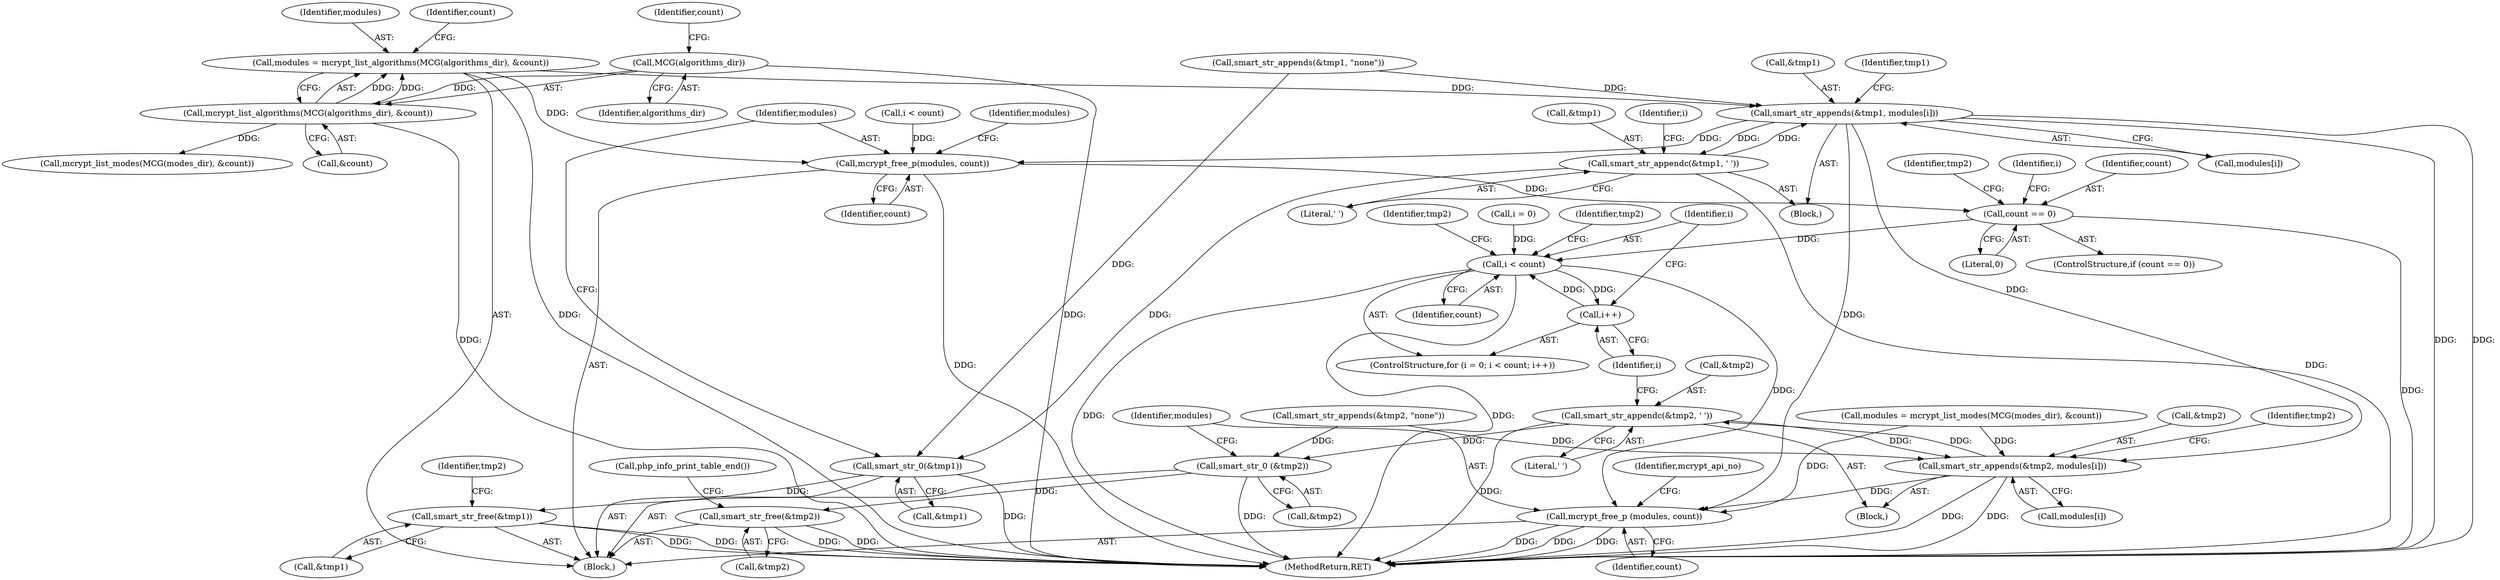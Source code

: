 digraph "0_php-src_6c5211a0cef0cc2854eaa387e0eb036e012904d0?w=1_22@API" {
"1000115" [label="(Call,modules = mcrypt_list_algorithms(MCG(algorithms_dir), &count))"];
"1000117" [label="(Call,mcrypt_list_algorithms(MCG(algorithms_dir), &count))"];
"1000118" [label="(Call,MCG(algorithms_dir))"];
"1000141" [label="(Call,smart_str_appends(&tmp1, modules[i]))"];
"1000147" [label="(Call,smart_str_appendc(&tmp1, ' '))"];
"1000151" [label="(Call,smart_str_0(&tmp1))"];
"1000233" [label="(Call,smart_str_free(&tmp1))"];
"1000154" [label="(Call,mcrypt_free_p(modules, count))"];
"1000165" [label="(Call,count == 0)"];
"1000177" [label="(Call,i < count)"];
"1000180" [label="(Call,i++)"];
"1000196" [label="(Call,mcrypt_free_p (modules, count))"];
"1000183" [label="(Call,smart_str_appends(&tmp2, modules[i]))"];
"1000189" [label="(Call,smart_str_appendc(&tmp2, ' '))"];
"1000193" [label="(Call,smart_str_0 (&tmp2))"];
"1000236" [label="(Call,smart_str_free(&tmp2))"];
"1000175" [label="(Identifier,i)"];
"1000197" [label="(Identifier,modules)"];
"1000190" [label="(Call,&tmp2)"];
"1000174" [label="(Call,i = 0)"];
"1000118" [label="(Call,MCG(algorithms_dir))"];
"1000238" [label="(Identifier,tmp2)"];
"1000127" [label="(Call,smart_str_appends(&tmp1, \"none\"))"];
"1000184" [label="(Call,&tmp2)"];
"1000233" [label="(Call,smart_str_free(&tmp1))"];
"1000180" [label="(Call,i++)"];
"1000121" [label="(Identifier,count)"];
"1000124" [label="(Identifier,count)"];
"1000166" [label="(Identifier,count)"];
"1000171" [label="(Identifier,tmp2)"];
"1000194" [label="(Call,&tmp2)"];
"1000142" [label="(Call,&tmp1)"];
"1000135" [label="(Call,i < count)"];
"1000120" [label="(Call,&count)"];
"1000154" [label="(Call,mcrypt_free_p(modules, count))"];
"1000237" [label="(Call,&tmp2)"];
"1000189" [label="(Call,smart_str_appendc(&tmp2, ' '))"];
"1000183" [label="(Call,smart_str_appends(&tmp2, modules[i]))"];
"1000155" [label="(Identifier,modules)"];
"1000198" [label="(Identifier,count)"];
"1000192" [label="(Literal,' ')"];
"1000152" [label="(Call,&tmp1)"];
"1000159" [label="(Call,mcrypt_list_modes(MCG(modes_dir), &count))"];
"1000181" [label="(Identifier,i)"];
"1000141" [label="(Call,smart_str_appends(&tmp1, modules[i]))"];
"1000147" [label="(Call,smart_str_appendc(&tmp1, ' '))"];
"1000177" [label="(Call,i < count)"];
"1000200" [label="(Identifier,mcrypt_api_no)"];
"1000119" [label="(Identifier,algorithms_dir)"];
"1000186" [label="(Call,modules[i])"];
"1000241" [label="(MethodReturn,RET)"];
"1000178" [label="(Identifier,i)"];
"1000158" [label="(Identifier,modules)"];
"1000169" [label="(Call,smart_str_appends(&tmp2, \"none\"))"];
"1000104" [label="(Block,)"];
"1000195" [label="(Identifier,tmp2)"];
"1000151" [label="(Call,smart_str_0(&tmp1))"];
"1000234" [label="(Call,&tmp1)"];
"1000140" [label="(Block,)"];
"1000139" [label="(Identifier,i)"];
"1000173" [label="(ControlStructure,for (i = 0; i < count; i++))"];
"1000148" [label="(Call,&tmp1)"];
"1000117" [label="(Call,mcrypt_list_algorithms(MCG(algorithms_dir), &count))"];
"1000167" [label="(Literal,0)"];
"1000191" [label="(Identifier,tmp2)"];
"1000144" [label="(Call,modules[i])"];
"1000150" [label="(Literal,' ')"];
"1000193" [label="(Call,smart_str_0 (&tmp2))"];
"1000165" [label="(Call,count == 0)"];
"1000157" [label="(Call,modules = mcrypt_list_modes(MCG(modes_dir), &count))"];
"1000236" [label="(Call,smart_str_free(&tmp2))"];
"1000149" [label="(Identifier,tmp1)"];
"1000185" [label="(Identifier,tmp2)"];
"1000115" [label="(Call,modules = mcrypt_list_algorithms(MCG(algorithms_dir), &count))"];
"1000116" [label="(Identifier,modules)"];
"1000156" [label="(Identifier,count)"];
"1000179" [label="(Identifier,count)"];
"1000164" [label="(ControlStructure,if (count == 0))"];
"1000196" [label="(Call,mcrypt_free_p (modules, count))"];
"1000182" [label="(Block,)"];
"1000239" [label="(Call,php_info_print_table_end())"];
"1000115" -> "1000104"  [label="AST: "];
"1000115" -> "1000117"  [label="CFG: "];
"1000116" -> "1000115"  [label="AST: "];
"1000117" -> "1000115"  [label="AST: "];
"1000124" -> "1000115"  [label="CFG: "];
"1000115" -> "1000241"  [label="DDG: "];
"1000117" -> "1000115"  [label="DDG: "];
"1000117" -> "1000115"  [label="DDG: "];
"1000115" -> "1000141"  [label="DDG: "];
"1000115" -> "1000154"  [label="DDG: "];
"1000117" -> "1000120"  [label="CFG: "];
"1000118" -> "1000117"  [label="AST: "];
"1000120" -> "1000117"  [label="AST: "];
"1000117" -> "1000241"  [label="DDG: "];
"1000118" -> "1000117"  [label="DDG: "];
"1000117" -> "1000159"  [label="DDG: "];
"1000118" -> "1000119"  [label="CFG: "];
"1000119" -> "1000118"  [label="AST: "];
"1000121" -> "1000118"  [label="CFG: "];
"1000118" -> "1000241"  [label="DDG: "];
"1000141" -> "1000140"  [label="AST: "];
"1000141" -> "1000144"  [label="CFG: "];
"1000142" -> "1000141"  [label="AST: "];
"1000144" -> "1000141"  [label="AST: "];
"1000149" -> "1000141"  [label="CFG: "];
"1000141" -> "1000241"  [label="DDG: "];
"1000141" -> "1000241"  [label="DDG: "];
"1000147" -> "1000141"  [label="DDG: "];
"1000127" -> "1000141"  [label="DDG: "];
"1000141" -> "1000147"  [label="DDG: "];
"1000141" -> "1000154"  [label="DDG: "];
"1000141" -> "1000183"  [label="DDG: "];
"1000141" -> "1000196"  [label="DDG: "];
"1000147" -> "1000140"  [label="AST: "];
"1000147" -> "1000150"  [label="CFG: "];
"1000148" -> "1000147"  [label="AST: "];
"1000150" -> "1000147"  [label="AST: "];
"1000139" -> "1000147"  [label="CFG: "];
"1000147" -> "1000241"  [label="DDG: "];
"1000147" -> "1000151"  [label="DDG: "];
"1000151" -> "1000104"  [label="AST: "];
"1000151" -> "1000152"  [label="CFG: "];
"1000152" -> "1000151"  [label="AST: "];
"1000155" -> "1000151"  [label="CFG: "];
"1000151" -> "1000241"  [label="DDG: "];
"1000127" -> "1000151"  [label="DDG: "];
"1000151" -> "1000233"  [label="DDG: "];
"1000233" -> "1000104"  [label="AST: "];
"1000233" -> "1000234"  [label="CFG: "];
"1000234" -> "1000233"  [label="AST: "];
"1000238" -> "1000233"  [label="CFG: "];
"1000233" -> "1000241"  [label="DDG: "];
"1000233" -> "1000241"  [label="DDG: "];
"1000154" -> "1000104"  [label="AST: "];
"1000154" -> "1000156"  [label="CFG: "];
"1000155" -> "1000154"  [label="AST: "];
"1000156" -> "1000154"  [label="AST: "];
"1000158" -> "1000154"  [label="CFG: "];
"1000154" -> "1000241"  [label="DDG: "];
"1000135" -> "1000154"  [label="DDG: "];
"1000154" -> "1000165"  [label="DDG: "];
"1000165" -> "1000164"  [label="AST: "];
"1000165" -> "1000167"  [label="CFG: "];
"1000166" -> "1000165"  [label="AST: "];
"1000167" -> "1000165"  [label="AST: "];
"1000171" -> "1000165"  [label="CFG: "];
"1000175" -> "1000165"  [label="CFG: "];
"1000165" -> "1000241"  [label="DDG: "];
"1000165" -> "1000177"  [label="DDG: "];
"1000177" -> "1000173"  [label="AST: "];
"1000177" -> "1000179"  [label="CFG: "];
"1000178" -> "1000177"  [label="AST: "];
"1000179" -> "1000177"  [label="AST: "];
"1000185" -> "1000177"  [label="CFG: "];
"1000195" -> "1000177"  [label="CFG: "];
"1000177" -> "1000241"  [label="DDG: "];
"1000177" -> "1000241"  [label="DDG: "];
"1000180" -> "1000177"  [label="DDG: "];
"1000174" -> "1000177"  [label="DDG: "];
"1000177" -> "1000180"  [label="DDG: "];
"1000177" -> "1000196"  [label="DDG: "];
"1000180" -> "1000173"  [label="AST: "];
"1000180" -> "1000181"  [label="CFG: "];
"1000181" -> "1000180"  [label="AST: "];
"1000178" -> "1000180"  [label="CFG: "];
"1000196" -> "1000104"  [label="AST: "];
"1000196" -> "1000198"  [label="CFG: "];
"1000197" -> "1000196"  [label="AST: "];
"1000198" -> "1000196"  [label="AST: "];
"1000200" -> "1000196"  [label="CFG: "];
"1000196" -> "1000241"  [label="DDG: "];
"1000196" -> "1000241"  [label="DDG: "];
"1000196" -> "1000241"  [label="DDG: "];
"1000183" -> "1000196"  [label="DDG: "];
"1000157" -> "1000196"  [label="DDG: "];
"1000183" -> "1000182"  [label="AST: "];
"1000183" -> "1000186"  [label="CFG: "];
"1000184" -> "1000183"  [label="AST: "];
"1000186" -> "1000183"  [label="AST: "];
"1000191" -> "1000183"  [label="CFG: "];
"1000183" -> "1000241"  [label="DDG: "];
"1000183" -> "1000241"  [label="DDG: "];
"1000189" -> "1000183"  [label="DDG: "];
"1000169" -> "1000183"  [label="DDG: "];
"1000157" -> "1000183"  [label="DDG: "];
"1000183" -> "1000189"  [label="DDG: "];
"1000189" -> "1000182"  [label="AST: "];
"1000189" -> "1000192"  [label="CFG: "];
"1000190" -> "1000189"  [label="AST: "];
"1000192" -> "1000189"  [label="AST: "];
"1000181" -> "1000189"  [label="CFG: "];
"1000189" -> "1000241"  [label="DDG: "];
"1000189" -> "1000193"  [label="DDG: "];
"1000193" -> "1000104"  [label="AST: "];
"1000193" -> "1000194"  [label="CFG: "];
"1000194" -> "1000193"  [label="AST: "];
"1000197" -> "1000193"  [label="CFG: "];
"1000193" -> "1000241"  [label="DDG: "];
"1000169" -> "1000193"  [label="DDG: "];
"1000193" -> "1000236"  [label="DDG: "];
"1000236" -> "1000104"  [label="AST: "];
"1000236" -> "1000237"  [label="CFG: "];
"1000237" -> "1000236"  [label="AST: "];
"1000239" -> "1000236"  [label="CFG: "];
"1000236" -> "1000241"  [label="DDG: "];
"1000236" -> "1000241"  [label="DDG: "];
}
